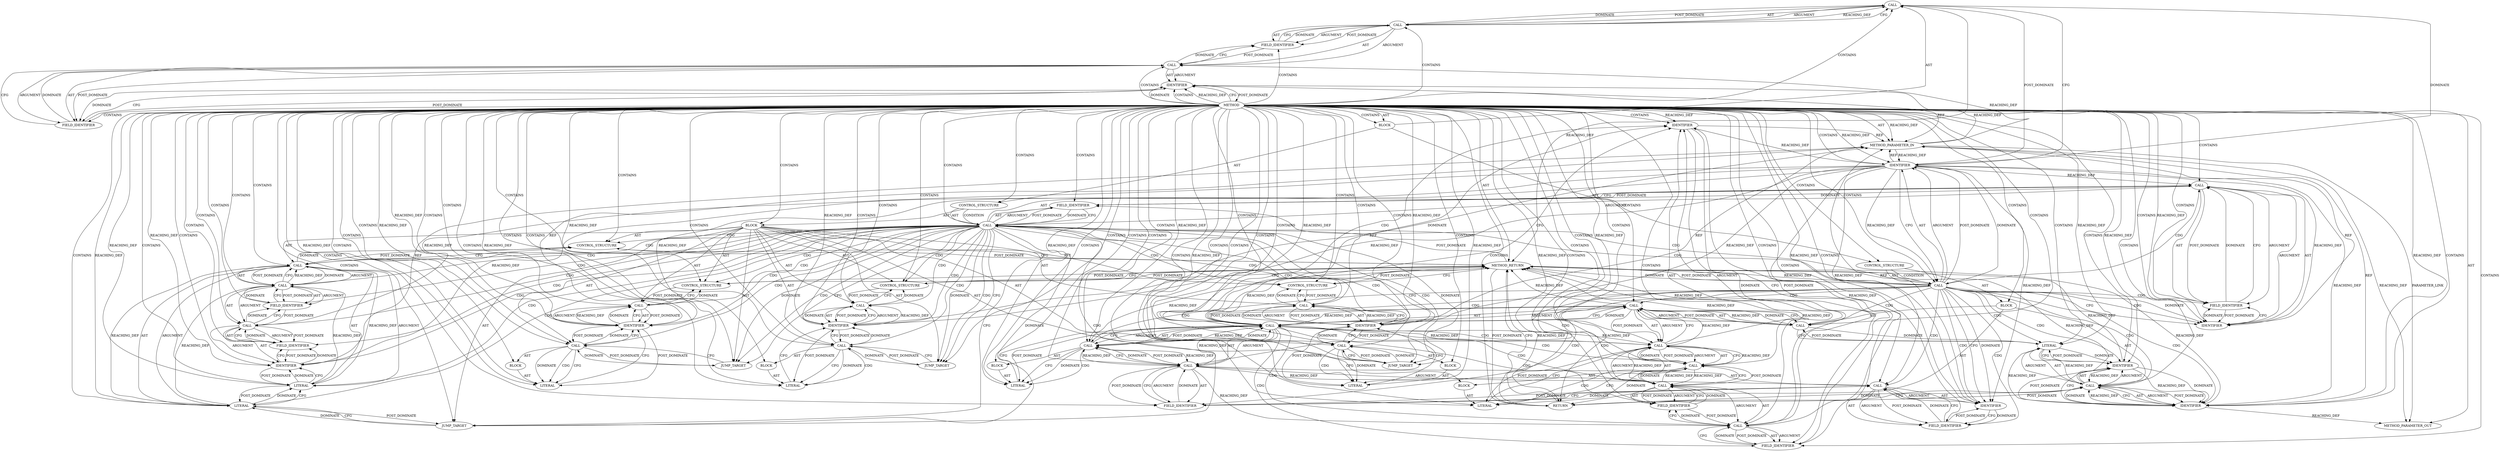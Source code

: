 digraph {
  11152 [label=CALL ORDER=1 ARGUMENT_INDEX=-1 CODE="WARN_ON(con->v2.out_zero)" COLUMN_NUMBER=2 METHOD_FULL_NAME="WARN_ON" LINE_NUMBER=3396 TYPE_FULL_NAME="<empty>" DISPATCH_TYPE="STATIC_DISPATCH" SIGNATURE="" NAME="WARN_ON"]
  11163 [label=CALL ORDER=1 ARGUMENT_INDEX=1 CODE="con->v2.out_state != OUT_S_QUEUE_ENC_PAGE &&
			con->v2.out_state != OUT_S_FINISH_MESSAGE" COLUMN_NUMBER=11 METHOD_FULL_NAME="<operator>.logicalAnd" LINE_NUMBER=3399 TYPE_FULL_NAME="<empty>" DISPATCH_TYPE="STATIC_DISPATCH" SIGNATURE="" NAME="<operator>.logicalAnd"]
  11224 [label=CONTROL_STRUCTURE CONTROL_STRUCTURE_TYPE="BREAK" ORDER=15 PARSER_TYPE_NAME="CASTBreakStatement" ARGUMENT_INDEX=-1 CODE="break;" COLUMN_NUMBER=3 LINE_NUMBER=3417]
  11199 [label=IDENTIFIER ORDER=1 ARGUMENT_INDEX=1 CODE="con" COLUMN_NUMBER=24 LINE_NUMBER=3407 TYPE_FULL_NAME="ceph_connection*" NAME="con"]
  11155 [label=IDENTIFIER ORDER=1 ARGUMENT_INDEX=1 CODE="con" COLUMN_NUMBER=10 LINE_NUMBER=3396 TYPE_FULL_NAME="ceph_connection*" NAME="con"]
  11191 [label=FIELD_IDENTIFIER ORDER=2 ARGUMENT_INDEX=2 CODE="v2" COLUMN_NUMBER=10 LINE_NUMBER=3405 CANONICAL_NAME="v2"]
  11154 [label=CALL ORDER=1 ARGUMENT_INDEX=1 CODE="con->v2" COLUMN_NUMBER=10 METHOD_FULL_NAME="<operator>.indirectFieldAccess" LINE_NUMBER=3396 TYPE_FULL_NAME="<empty>" DISPATCH_TYPE="STATIC_DISPATCH" SIGNATURE="" NAME="<operator>.indirectFieldAccess"]
  11193 [label=BLOCK ORDER=2 ARGUMENT_INDEX=-1 CODE="{
	case OUT_S_QUEUE_DATA:
		revoke_at_queue_data(con);
		break;
	case OUT_S_QUEUE_DATA_CONT:
		revoke_at_queue_data_cont(con);
		break;
	case OUT_S_FINISH_MESSAGE:
		revoke_at_finish_message(con);
		break;
	default:
		WARN(1, \"bad out_state %d\", con->v2.out_state);
		break;
	}" COLUMN_NUMBER=29 LINE_NUMBER=3405 TYPE_FULL_NAME="void"]
  11164 [label=CALL ORDER=1 ARGUMENT_INDEX=1 CODE="con->v2.out_state != OUT_S_QUEUE_ENC_PAGE" COLUMN_NUMBER=11 METHOD_FULL_NAME="<operator>.notEquals" LINE_NUMBER=3399 TYPE_FULL_NAME="<empty>" DISPATCH_TYPE="STATIC_DISPATCH" SIGNATURE="" NAME="<operator>.notEquals"]
  11181 [label=LITERAL ORDER=1 ARGUMENT_INDEX=1 CODE="5" COLUMN_NUMBER=25 LINE_NUMBER=3400 TYPE_FULL_NAME="int"]
  11178 [label=FIELD_IDENTIFIER ORDER=2 ARGUMENT_INDEX=2 CODE="out_state" COLUMN_NUMBER=4 LINE_NUMBER=3400 CANONICAL_NAME="out_state"]
  11151 [label=BLOCK ORDER=2 ARGUMENT_INDEX=-1 CODE="{
	WARN_ON(con->v2.out_zero);

	if (con_secure(con)) {
		WARN_ON(con->v2.out_state != OUT_S_QUEUE_ENC_PAGE &&
			con->v2.out_state != OUT_S_FINISH_MESSAGE);
		dout(\"%s con %p secure - noop\\n\", __func__, con);
		return;
	}

	switch (con->v2.out_state) {
	case OUT_S_QUEUE_DATA:
		revoke_at_queue_data(con);
		break;
	case OUT_S_QUEUE_DATA_CONT:
		revoke_at_queue_data_cont(con);
		break;
	case OUT_S_FINISH_MESSAGE:
		revoke_at_finish_message(con);
		break;
	default:
		WARN(1, \"bad out_state %d\", con->v2.out_state);
		break;
	}
}" COLUMN_NUMBER=1 LINE_NUMBER=3395 TYPE_FULL_NAME="void"]
  11184 [label=IDENTIFIER ORDER=2 ARGUMENT_INDEX=2 CODE="__func__" COLUMN_NUMBER=37 LINE_NUMBER=3401 TYPE_FULL_NAME="ANY" NAME="__func__"]
  11190 [label=IDENTIFIER ORDER=1 ARGUMENT_INDEX=1 CODE="con" COLUMN_NUMBER=10 LINE_NUMBER=3405 TYPE_FULL_NAME="ceph_connection*" NAME="con"]
  11149 [label=METHOD COLUMN_NUMBER=1 LINE_NUMBER=3394 COLUMN_NUMBER_END=31 IS_EXTERNAL=false SIGNATURE="void ceph_con_v2_revoke (ceph_connection*)" NAME="ceph_con_v2_revoke" AST_PARENT_TYPE="TYPE_DECL" AST_PARENT_FULL_NAME="file_code_old-a282a2f-decode_preamble-523.c:<global>" ORDER=127 CODE="void ceph_con_v2_revoke(struct ceph_connection *con)
{
	WARN_ON(con->v2.out_zero);

	if (con_secure(con)) {
		WARN_ON(con->v2.out_state != OUT_S_QUEUE_ENC_PAGE &&
			con->v2.out_state != OUT_S_FINISH_MESSAGE);
		dout(\"%s con %p secure - noop\\n\", __func__, con);
		return;
	}

	switch (con->v2.out_state) {
	case OUT_S_QUEUE_DATA:
		revoke_at_queue_data(con);
		break;
	case OUT_S_QUEUE_DATA_CONT:
		revoke_at_queue_data_cont(con);
		break;
	case OUT_S_FINISH_MESSAGE:
		revoke_at_finish_message(con);
		break;
	default:
		WARN(1, \"bad out_state %d\", con->v2.out_state);
		break;
	}
}" FULL_NAME="ceph_con_v2_revoke" LINE_NUMBER_END=3399 FILENAME="file_code_old-a282a2f-decode_preamble-523.c"]
  11183 [label=LITERAL ORDER=1 ARGUMENT_INDEX=1 CODE="\"%s con %p secure - noop\\n\"" COLUMN_NUMBER=8 LINE_NUMBER=3401 TYPE_FULL_NAME="char"]
  11185 [label=IDENTIFIER ORDER=3 ARGUMENT_INDEX=3 CODE="con" COLUMN_NUMBER=47 LINE_NUMBER=3401 TYPE_FULL_NAME="ceph_connection*" NAME="con"]
  11153 [label=CALL ORDER=1 ARGUMENT_INDEX=1 CODE="con->v2.out_zero" COLUMN_NUMBER=10 METHOD_FULL_NAME="<operator>.fieldAccess" LINE_NUMBER=3396 TYPE_FULL_NAME="<empty>" DISPATCH_TYPE="STATIC_DISPATCH" SIGNATURE="" NAME="<operator>.fieldAccess"]
  11192 [label=FIELD_IDENTIFIER ORDER=2 ARGUMENT_INDEX=2 CODE="out_state" COLUMN_NUMBER=10 LINE_NUMBER=3405 CANONICAL_NAME="out_state"]
  11208 [label=JUMP_TARGET ORDER=9 PARSER_TYPE_NAME="CASTCaseStatement" ARGUMENT_INDEX=-1 CODE="case OUT_S_FINISH_MESSAGE:" COLUMN_NUMBER=2 LINE_NUMBER=3412 NAME="case"]
  11158 [label=CONTROL_STRUCTURE CONTROL_STRUCTURE_TYPE="IF" ORDER=2 PARSER_TYPE_NAME="CASTIfStatement" ARGUMENT_INDEX=-1 CODE="if (con_secure(con))" COLUMN_NUMBER=2 LINE_NUMBER=3398]
  11223 [label=FIELD_IDENTIFIER ORDER=2 ARGUMENT_INDEX=2 CODE="out_state" COLUMN_NUMBER=31 LINE_NUMBER=3416 CANONICAL_NAME="out_state"]
  11204 [label=LITERAL ORDER=1 ARGUMENT_INDEX=1 CODE="2" COLUMN_NUMBER=7 LINE_NUMBER=3409 TYPE_FULL_NAME="int"]
  11167 [label=IDENTIFIER ORDER=1 ARGUMENT_INDEX=1 CODE="con" COLUMN_NUMBER=11 LINE_NUMBER=3399 TYPE_FULL_NAME="ceph_connection*" NAME="con"]
  13233 [label=METHOD_PARAMETER_OUT ORDER=1 CODE="struct ceph_connection *con" IS_VARIADIC=false COLUMN_NUMBER=25 LINE_NUMBER=3394 TYPE_FULL_NAME="ceph_connection*" EVALUATION_STRATEGY="BY_VALUE" INDEX=1 NAME="con"]
  11175 [label=CALL ORDER=1 ARGUMENT_INDEX=1 CODE="con->v2" COLUMN_NUMBER=4 METHOD_FULL_NAME="<operator>.indirectFieldAccess" LINE_NUMBER=3400 TYPE_FULL_NAME="<empty>" DISPATCH_TYPE="STATIC_DISPATCH" SIGNATURE="" NAME="<operator>.indirectFieldAccess"]
  11174 [label=CALL ORDER=1 ARGUMENT_INDEX=1 CODE="con->v2.out_state" COLUMN_NUMBER=4 METHOD_FULL_NAME="<operator>.fieldAccess" LINE_NUMBER=3400 TYPE_FULL_NAME="<empty>" DISPATCH_TYPE="STATIC_DISPATCH" SIGNATURE="" NAME="<operator>.fieldAccess"]
  11221 [label=IDENTIFIER ORDER=1 ARGUMENT_INDEX=1 CODE="con" COLUMN_NUMBER=31 LINE_NUMBER=3416 TYPE_FULL_NAME="ceph_connection*" NAME="con"]
  11195 [label=CALL ORDER=2 ARGUMENT_INDEX=-1 CODE="OUT_S_QUEUE_DATA" COLUMN_NUMBER=7 METHOD_FULL_NAME="file_code_old-a282a2f-decode_preamble-523.c:64:64:OUT_S_QUEUE_DATA:0" LINE_NUMBER=3406 TYPE_FULL_NAME="int" DISPATCH_TYPE="INLINED" SIGNATURE="" NAME="OUT_S_QUEUE_DATA"]
  11172 [label=LITERAL ORDER=1 ARGUMENT_INDEX=1 CODE="3" COLUMN_NUMBER=32 LINE_NUMBER=3399 TYPE_FULL_NAME="int"]
  11220 [label=CALL ORDER=1 ARGUMENT_INDEX=1 CODE="con->v2" COLUMN_NUMBER=31 METHOD_FULL_NAME="<operator>.indirectFieldAccess" LINE_NUMBER=3416 TYPE_FULL_NAME="<empty>" DISPATCH_TYPE="STATIC_DISPATCH" SIGNATURE="" NAME="<operator>.indirectFieldAccess"]
  11216 [label=CALL ORDER=14 ARGUMENT_INDEX=-1 CODE="WARN(1, \"bad out_state %d\", con->v2.out_state)" COLUMN_NUMBER=3 METHOD_FULL_NAME="WARN" LINE_NUMBER=3416 TYPE_FULL_NAME="<empty>" DISPATCH_TYPE="STATIC_DISPATCH" SIGNATURE="" NAME="WARN"]
  11150 [label=METHOD_PARAMETER_IN ORDER=1 CODE="struct ceph_connection *con" IS_VARIADIC=false COLUMN_NUMBER=25 LINE_NUMBER=3394 TYPE_FULL_NAME="ceph_connection*" EVALUATION_STRATEGY="BY_VALUE" INDEX=1 NAME="con"]
  11180 [label=BLOCK ORDER=1 ARGUMENT_INDEX=1 CODE="<empty>" TYPE_FULL_NAME="void"]
  11212 [label=CALL ORDER=11 ARGUMENT_INDEX=-1 CODE="revoke_at_finish_message(con)" COLUMN_NUMBER=3 METHOD_FULL_NAME="revoke_at_finish_message" LINE_NUMBER=3413 TYPE_FULL_NAME="<empty>" DISPATCH_TYPE="STATIC_DISPATCH" SIGNATURE="" NAME="revoke_at_finish_message"]
  11218 [label=LITERAL ORDER=2 ARGUMENT_INDEX=2 CODE="\"bad out_state %d\"" COLUMN_NUMBER=11 LINE_NUMBER=3416 TYPE_FULL_NAME="char"]
  11161 [label=BLOCK ORDER=2 ARGUMENT_INDEX=-1 CODE="{
		WARN_ON(con->v2.out_state != OUT_S_QUEUE_ENC_PAGE &&
			con->v2.out_state != OUT_S_FINISH_MESSAGE);
		dout(\"%s con %p secure - noop\\n\", __func__, con);
		return;
	}" COLUMN_NUMBER=23 LINE_NUMBER=3398 TYPE_FULL_NAME="void"]
  11214 [label=CONTROL_STRUCTURE CONTROL_STRUCTURE_TYPE="BREAK" ORDER=12 PARSER_TYPE_NAME="CASTBreakStatement" ARGUMENT_INDEX=-1 CODE="break;" COLUMN_NUMBER=3 LINE_NUMBER=3414]
  11156 [label=FIELD_IDENTIFIER ORDER=2 ARGUMENT_INDEX=2 CODE="v2" COLUMN_NUMBER=10 LINE_NUMBER=3396 CANONICAL_NAME="v2"]
  11182 [label=CALL ORDER=2 ARGUMENT_INDEX=-1 CODE="dout(\"%s con %p secure - noop\\n\", __func__, con)" COLUMN_NUMBER=3 METHOD_FULL_NAME="dout" LINE_NUMBER=3401 TYPE_FULL_NAME="<empty>" DISPATCH_TYPE="STATIC_DISPATCH" SIGNATURE="" NAME="dout"]
  11201 [label=JUMP_TARGET ORDER=5 PARSER_TYPE_NAME="CASTCaseStatement" ARGUMENT_INDEX=-1 CODE="case OUT_S_QUEUE_DATA_CONT:" COLUMN_NUMBER=2 LINE_NUMBER=3409 NAME="case"]
  11188 [label=CALL ORDER=1 ARGUMENT_INDEX=-1 CODE="con->v2.out_state" COLUMN_NUMBER=10 METHOD_FULL_NAME="<operator>.fieldAccess" LINE_NUMBER=3405 TYPE_FULL_NAME="<empty>" DISPATCH_TYPE="STATIC_DISPATCH" SIGNATURE="" NAME="<operator>.fieldAccess"]
  11157 [label=FIELD_IDENTIFIER ORDER=2 ARGUMENT_INDEX=2 CODE="out_zero" COLUMN_NUMBER=10 LINE_NUMBER=3396 CANONICAL_NAME="out_zero"]
  11169 [label=FIELD_IDENTIFIER ORDER=2 ARGUMENT_INDEX=2 CODE="out_state" COLUMN_NUMBER=11 LINE_NUMBER=3399 CANONICAL_NAME="out_state"]
  11177 [label=FIELD_IDENTIFIER ORDER=2 ARGUMENT_INDEX=2 CODE="v2" COLUMN_NUMBER=4 LINE_NUMBER=3400 CANONICAL_NAME="v2"]
  11200 [label=CONTROL_STRUCTURE CONTROL_STRUCTURE_TYPE="BREAK" ORDER=4 PARSER_TYPE_NAME="CASTBreakStatement" ARGUMENT_INDEX=-1 CODE="break;" COLUMN_NUMBER=3 LINE_NUMBER=3408]
  11197 [label=LITERAL ORDER=1 ARGUMENT_INDEX=1 CODE="1" COLUMN_NUMBER=7 LINE_NUMBER=3406 TYPE_FULL_NAME="int"]
  11168 [label=FIELD_IDENTIFIER ORDER=2 ARGUMENT_INDEX=2 CODE="v2" COLUMN_NUMBER=11 LINE_NUMBER=3399 CANONICAL_NAME="v2"]
  11187 [label=CONTROL_STRUCTURE CONTROL_STRUCTURE_TYPE="SWITCH" ORDER=3 PARSER_TYPE_NAME="CASTSwitchStatement" ARGUMENT_INDEX=-1 CODE="switch(con->v2.out_state)" COLUMN_NUMBER=2 LINE_NUMBER=3405]
  11186 [label=RETURN ORDER=3 ARGUMENT_INDEX=-1 CODE="return;" COLUMN_NUMBER=3 LINE_NUMBER=3402]
  11160 [label=IDENTIFIER ORDER=1 ARGUMENT_INDEX=1 CODE="con" COLUMN_NUMBER=17 LINE_NUMBER=3398 TYPE_FULL_NAME="ceph_connection*" NAME="con"]
  11217 [label=LITERAL ORDER=1 ARGUMENT_INDEX=1 CODE="1" COLUMN_NUMBER=8 LINE_NUMBER=3416 TYPE_FULL_NAME="int"]
  11207 [label=CONTROL_STRUCTURE CONTROL_STRUCTURE_TYPE="BREAK" ORDER=8 PARSER_TYPE_NAME="CASTBreakStatement" ARGUMENT_INDEX=-1 CODE="break;" COLUMN_NUMBER=3 LINE_NUMBER=3411]
  11194 [label=JUMP_TARGET ORDER=1 PARSER_TYPE_NAME="CASTCaseStatement" ARGUMENT_INDEX=-1 CODE="case OUT_S_QUEUE_DATA:" COLUMN_NUMBER=2 LINE_NUMBER=3406 NAME="case"]
  11205 [label=CALL ORDER=7 ARGUMENT_INDEX=-1 CODE="revoke_at_queue_data_cont(con)" COLUMN_NUMBER=3 METHOD_FULL_NAME="revoke_at_queue_data_cont" LINE_NUMBER=3410 TYPE_FULL_NAME="<empty>" DISPATCH_TYPE="STATIC_DISPATCH" SIGNATURE="" NAME="revoke_at_queue_data_cont"]
  11159 [label=CALL ORDER=1 ARGUMENT_INDEX=-1 CODE="con_secure(con)" COLUMN_NUMBER=6 METHOD_FULL_NAME="con_secure" LINE_NUMBER=3398 TYPE_FULL_NAME="<empty>" DISPATCH_TYPE="STATIC_DISPATCH" SIGNATURE="" NAME="con_secure"]
  11198 [label=CALL ORDER=3 ARGUMENT_INDEX=-1 CODE="revoke_at_queue_data(con)" COLUMN_NUMBER=3 METHOD_FULL_NAME="revoke_at_queue_data" LINE_NUMBER=3407 TYPE_FULL_NAME="<empty>" DISPATCH_TYPE="STATIC_DISPATCH" SIGNATURE="" NAME="revoke_at_queue_data"]
  11170 [label=CALL ORDER=2 ARGUMENT_INDEX=2 CODE="OUT_S_QUEUE_ENC_PAGE" COLUMN_NUMBER=32 METHOD_FULL_NAME="file_code_old-a282a2f-decode_preamble-523.c:66:66:OUT_S_QUEUE_ENC_PAGE:0" LINE_NUMBER=3399 TYPE_FULL_NAME="int" DISPATCH_TYPE="INLINED" SIGNATURE="" NAME="OUT_S_QUEUE_ENC_PAGE"]
  11171 [label=BLOCK ORDER=1 ARGUMENT_INDEX=1 CODE="<empty>" TYPE_FULL_NAME="void"]
  11213 [label=IDENTIFIER ORDER=1 ARGUMENT_INDEX=1 CODE="con" COLUMN_NUMBER=28 LINE_NUMBER=3413 TYPE_FULL_NAME="ceph_connection*" NAME="con"]
  11211 [label=LITERAL ORDER=1 ARGUMENT_INDEX=1 CODE="5" COLUMN_NUMBER=7 LINE_NUMBER=3412 TYPE_FULL_NAME="int"]
  11202 [label=CALL ORDER=6 ARGUMENT_INDEX=-1 CODE="OUT_S_QUEUE_DATA_CONT" COLUMN_NUMBER=7 METHOD_FULL_NAME="file_code_old-a282a2f-decode_preamble-523.c:65:65:OUT_S_QUEUE_DATA_CONT:0" LINE_NUMBER=3409 TYPE_FULL_NAME="int" DISPATCH_TYPE="INLINED" SIGNATURE="" NAME="OUT_S_QUEUE_DATA_CONT"]
  11215 [label=JUMP_TARGET ORDER=13 PARSER_TYPE_NAME="CASTDefaultStatement" ARGUMENT_INDEX=-1 CODE="default:" COLUMN_NUMBER=2 LINE_NUMBER=3415 NAME="default"]
  11166 [label=CALL ORDER=1 ARGUMENT_INDEX=1 CODE="con->v2" COLUMN_NUMBER=11 METHOD_FULL_NAME="<operator>.indirectFieldAccess" LINE_NUMBER=3399 TYPE_FULL_NAME="<empty>" DISPATCH_TYPE="STATIC_DISPATCH" SIGNATURE="" NAME="<operator>.indirectFieldAccess"]
  11165 [label=CALL ORDER=1 ARGUMENT_INDEX=1 CODE="con->v2.out_state" COLUMN_NUMBER=11 METHOD_FULL_NAME="<operator>.fieldAccess" LINE_NUMBER=3399 TYPE_FULL_NAME="<empty>" DISPATCH_TYPE="STATIC_DISPATCH" SIGNATURE="" NAME="<operator>.fieldAccess"]
  11222 [label=FIELD_IDENTIFIER ORDER=2 ARGUMENT_INDEX=2 CODE="v2" COLUMN_NUMBER=31 LINE_NUMBER=3416 CANONICAL_NAME="v2"]
  11203 [label=BLOCK ORDER=1 ARGUMENT_INDEX=1 CODE="<empty>" TYPE_FULL_NAME="void"]
  11196 [label=BLOCK ORDER=1 ARGUMENT_INDEX=1 CODE="<empty>" TYPE_FULL_NAME="void"]
  11209 [label=CALL ORDER=10 ARGUMENT_INDEX=-1 CODE="OUT_S_FINISH_MESSAGE" COLUMN_NUMBER=7 METHOD_FULL_NAME="file_code_old-a282a2f-decode_preamble-523.c:68:68:OUT_S_FINISH_MESSAGE:0" LINE_NUMBER=3412 TYPE_FULL_NAME="int" DISPATCH_TYPE="INLINED" SIGNATURE="" NAME="OUT_S_FINISH_MESSAGE"]
  11162 [label=CALL ORDER=1 ARGUMENT_INDEX=-1 CODE="WARN_ON(con->v2.out_state != OUT_S_QUEUE_ENC_PAGE &&
			con->v2.out_state != OUT_S_FINISH_MESSAGE)" COLUMN_NUMBER=3 METHOD_FULL_NAME="WARN_ON" LINE_NUMBER=3399 TYPE_FULL_NAME="<empty>" DISPATCH_TYPE="STATIC_DISPATCH" SIGNATURE="" NAME="WARN_ON"]
  11210 [label=BLOCK ORDER=1 ARGUMENT_INDEX=1 CODE="<empty>" TYPE_FULL_NAME="void"]
  11206 [label=IDENTIFIER ORDER=1 ARGUMENT_INDEX=1 CODE="con" COLUMN_NUMBER=29 LINE_NUMBER=3410 TYPE_FULL_NAME="ceph_connection*" NAME="con"]
  11179 [label=CALL ORDER=2 ARGUMENT_INDEX=2 CODE="OUT_S_FINISH_MESSAGE" COLUMN_NUMBER=25 METHOD_FULL_NAME="file_code_old-a282a2f-decode_preamble-523.c:68:68:OUT_S_FINISH_MESSAGE:0" LINE_NUMBER=3400 TYPE_FULL_NAME="int" DISPATCH_TYPE="INLINED" SIGNATURE="" NAME="OUT_S_FINISH_MESSAGE"]
  11219 [label=CALL ORDER=3 ARGUMENT_INDEX=3 CODE="con->v2.out_state" COLUMN_NUMBER=31 METHOD_FULL_NAME="<operator>.fieldAccess" LINE_NUMBER=3416 TYPE_FULL_NAME="<empty>" DISPATCH_TYPE="STATIC_DISPATCH" SIGNATURE="" NAME="<operator>.fieldAccess"]
  11189 [label=CALL ORDER=1 ARGUMENT_INDEX=1 CODE="con->v2" COLUMN_NUMBER=10 METHOD_FULL_NAME="<operator>.indirectFieldAccess" LINE_NUMBER=3405 TYPE_FULL_NAME="<empty>" DISPATCH_TYPE="STATIC_DISPATCH" SIGNATURE="" NAME="<operator>.indirectFieldAccess"]
  11225 [label=METHOD_RETURN ORDER=3 CODE="RET" COLUMN_NUMBER=1 LINE_NUMBER=3394 TYPE_FULL_NAME="void" EVALUATION_STRATEGY="BY_VALUE"]
  11173 [label=CALL ORDER=2 ARGUMENT_INDEX=2 CODE="con->v2.out_state != OUT_S_FINISH_MESSAGE" COLUMN_NUMBER=4 METHOD_FULL_NAME="<operator>.notEquals" LINE_NUMBER=3400 TYPE_FULL_NAME="<empty>" DISPATCH_TYPE="STATIC_DISPATCH" SIGNATURE="" NAME="<operator>.notEquals"]
  11176 [label=IDENTIFIER ORDER=1 ARGUMENT_INDEX=1 CODE="con" COLUMN_NUMBER=4 LINE_NUMBER=3400 TYPE_FULL_NAME="ceph_connection*" NAME="con"]
  11149 -> 11224 [label=CONTAINS ]
  11149 -> 11209 [label=REACHING_DEF VARIABLE=""]
  11214 -> 11212 [label=POST_DOMINATE ]
  11193 -> 11194 [label=AST ]
  11206 -> 11204 [label=POST_DOMINATE ]
  11174 -> 11178 [label=ARGUMENT ]
  11149 -> 11207 [label=CONTAINS ]
  11222 -> 11220 [label=CFG ]
  11225 -> 11186 [label=POST_DOMINATE ]
  11188 -> 11202 [label=CDG ]
  11164 -> 11165 [label=AST ]
  11159 -> 11169 [label=CDG ]
  11195 -> 11199 [label=DOMINATE ]
  11149 -> 11184 [label=REACHING_DEF VARIABLE=""]
  11149 -> 11211 [label=CONTAINS ]
  11159 -> 11160 [label=AST ]
  11166 -> 11168 [label=POST_DOMINATE ]
  11163 -> 11173 [label=POST_DOMINATE ]
  11202 -> 11203 [label=AST ]
  11150 -> 11155 [label=REACHING_DEF VARIABLE="con"]
  11212 -> 11214 [label=CFG ]
  11183 -> 11162 [label=POST_DOMINATE ]
  11149 -> 11208 [label=CONTAINS ]
  11149 -> 11172 [label=CONTAINS ]
  11149 -> 11189 [label=CONTAINS ]
  11151 -> 11152 [label=AST ]
  11219 -> 11220 [label=AST ]
  11182 -> 11185 [label=POST_DOMINATE ]
  11149 -> 11186 [label=REACHING_DEF VARIABLE=""]
  11149 -> 11167 [label=CONTAINS ]
  11199 -> 11197 [label=POST_DOMINATE ]
  11216 -> 11219 [label=ARGUMENT ]
  11159 -> 11191 [label=CDG ]
  11149 -> 11150 [label=AST ]
  11149 -> 11166 [label=CONTAINS ]
  11149 -> 11188 [label=CONTAINS ]
  11187 -> 11188 [label=AST ]
  11174 -> 11178 [label=AST ]
  11185 -> 11182 [label=DOMINATE ]
  11198 -> 11199 [label=AST ]
  11188 -> 11200 [label=CDG ]
  11179 -> 11181 [label=CDG ]
  11179 -> 11173 [label=CFG ]
  11179 -> 11180 [label=AST ]
  11182 -> 11184 [label=ARGUMENT ]
  11182 -> 11183 [label=ARGUMENT ]
  11202 -> 11204 [label=CFG ]
  11164 -> 11177 [label=CDG ]
  11163 -> 11162 [label=REACHING_DEF VARIABLE="con->v2.out_state != OUT_S_QUEUE_ENC_PAGE &&
			con->v2.out_state != OUT_S_FINISH_MESSAGE"]
  11188 -> 11208 [label=DOMINATE ]
  11162 -> 11183 [label=CFG ]
  11178 -> 11174 [label=CFG ]
  11173 -> 11163 [label=REACHING_DEF VARIABLE="con->v2.out_state != OUT_S_FINISH_MESSAGE"]
  11196 -> 11197 [label=AST ]
  11153 -> 11157 [label=ARGUMENT ]
  11209 -> 11213 [label=DOMINATE ]
  11149 -> 11190 [label=REACHING_DEF VARIABLE=""]
  11206 -> 11202 [label=POST_DOMINATE ]
  11164 -> 11176 [label=DOMINATE ]
  11173 -> 11174 [label=ARGUMENT ]
  11213 -> 11150 [label=REF ]
  11155 -> 11156 [label=DOMINATE ]
  11186 -> 11225 [label=REACHING_DEF VARIABLE="<RET>"]
  11150 -> 13233 [label=REACHING_DEF VARIABLE="con"]
  11174 -> 11175 [label=AST ]
  11220 -> 11223 [label=CFG ]
  11170 -> 11171 [label=AST ]
  11189 -> 11190 [label=ARGUMENT ]
  11152 -> 11160 [label=CFG ]
  11182 -> 11185 [label=AST ]
  11149 -> 11200 [label=CONTAINS ]
  11176 -> 11150 [label=REF ]
  11149 -> 11191 [label=CONTAINS ]
  11193 -> 11205 [label=AST ]
  11213 -> 11212 [label=REACHING_DEF VARIABLE="con"]
  11165 -> 11170 [label=REACHING_DEF VARIABLE="con->v2.out_state"]
  11164 -> 11176 [label=CDG ]
  11165 -> 11164 [label=REACHING_DEF VARIABLE="con->v2.out_state"]
  11149 -> 11170 [label=REACHING_DEF VARIABLE=""]
  11149 -> 11213 [label=REACHING_DEF VARIABLE=""]
  11149 -> 11210 [label=CONTAINS ]
  11173 -> 11179 [label=POST_DOMINATE ]
  11149 -> 11182 [label=CONTAINS ]
  11149 -> 11168 [label=CONTAINS ]
  11199 -> 11198 [label=REACHING_DEF VARIABLE="con"]
  11223 -> 11219 [label=DOMINATE ]
  11166 -> 11167 [label=AST ]
  11197 -> 11199 [label=CFG ]
  11163 -> 11162 [label=DOMINATE ]
  11160 -> 11213 [label=REACHING_DEF VARIABLE="con"]
  11193 -> 11214 [label=AST ]
  11149 -> 11206 [label=CONTAINS ]
  11205 -> 11207 [label=DOMINATE ]
  11189 -> 11192 [label=DOMINATE ]
  11174 -> 11178 [label=POST_DOMINATE ]
  11149 -> 11199 [label=CONTAINS ]
  11165 -> 11175 [label=REACHING_DEF VARIABLE="con->v2.out_state"]
  11212 -> 11214 [label=DOMINATE ]
  11172 -> 11164 [label=CFG ]
  11219 -> 11220 [label=ARGUMENT ]
  11189 -> 11190 [label=AST ]
  11174 -> 11173 [label=REACHING_DEF VARIABLE="con->v2.out_state"]
  11217 -> 11218 [label=DOMINATE ]
  11149 -> 11177 [label=CONTAINS ]
  11149 -> 11183 [label=CONTAINS ]
  11179 -> 11173 [label=REACHING_DEF VARIABLE="OUT_S_FINISH_MESSAGE"]
  11205 -> 11206 [label=AST ]
  11164 -> 11163 [label=CFG ]
  11149 -> 11186 [label=CONTAINS ]
  11149 -> 11222 [label=CONTAINS ]
  11159 -> 11160 [label=ARGUMENT ]
  11149 -> 11194 [label=CONTAINS ]
  11219 -> 11216 [label=CFG ]
  11150 -> 11154 [label=REACHING_DEF VARIABLE="con"]
  11193 -> 11216 [label=AST ]
  11188 -> 11198 [label=CDG ]
  11173 -> 11225 [label=REACHING_DEF VARIABLE="con->v2.out_state != OUT_S_FINISH_MESSAGE"]
  11149 -> 11152 [label=CONTAINS ]
  11188 -> 11207 [label=CDG ]
  11152 -> 11225 [label=REACHING_DEF VARIABLE="WARN_ON(con->v2.out_zero)"]
  11193 -> 11200 [label=AST ]
  11195 -> 11197 [label=CFG ]
  11154 -> 11156 [label=POST_DOMINATE ]
  11170 -> 11172 [label=CFG ]
  11222 -> 11221 [label=POST_DOMINATE ]
  11170 -> 11165 [label=POST_DOMINATE ]
  11160 -> 11176 [label=REACHING_DEF VARIABLE="con"]
  11164 -> 11170 [label=ARGUMENT ]
  11149 -> 11216 [label=CONTAINS ]
  11188 -> 11224 [label=CDG ]
  11149 -> 11158 [label=CONTAINS ]
  11164 -> 11176 [label=CFG ]
  11149 -> 11204 [label=REACHING_DEF VARIABLE=""]
  11219 -> 11216 [label=REACHING_DEF VARIABLE="con->v2.out_state"]
  11161 -> 11186 [label=AST ]
  11225 -> 11188 [label=POST_DOMINATE ]
  11209 -> 11213 [label=CFG ]
  11159 -> 11166 [label=CDG ]
  11173 -> 11163 [label=CFG ]
  11149 -> 11160 [label=CONTAINS ]
  11199 -> 11198 [label=DOMINATE ]
  11165 -> 11170 [label=CFG ]
  11214 -> 11225 [label=CFG ]
  11149 -> 11196 [label=CONTAINS ]
  11150 -> 13233 [label=PARAMETER_LINK ]
  11202 -> 11204 [label=DOMINATE ]
  11149 -> 11197 [label=CONTAINS ]
  11188 -> 11194 [label=CFG ]
  11225 -> 11159 [label=POST_DOMINATE ]
  11184 -> 11185 [label=CFG ]
  11149 -> 11219 [label=CONTAINS ]
  11176 -> 11177 [label=CFG ]
  11162 -> 11163 [label=ARGUMENT ]
  11216 -> 11219 [label=AST ]
  11164 -> 11225 [label=REACHING_DEF VARIABLE="con->v2.out_state != OUT_S_QUEUE_ENC_PAGE"]
  11165 -> 11166 [label=ARGUMENT ]
  11149 -> 11176 [label=REACHING_DEF VARIABLE=""]
  11182 -> 11186 [label=DOMINATE ]
  11159 -> 11225 [label=DOMINATE ]
  11188 -> 11217 [label=CDG ]
  11213 -> 11212 [label=CFG ]
  11165 -> 11170 [label=DOMINATE ]
  11149 -> 11155 [label=DOMINATE ]
  11166 -> 11168 [label=AST ]
  11149 -> 11163 [label=CONTAINS ]
  11164 -> 11179 [label=CDG ]
  11164 -> 11178 [label=CDG ]
  11188 -> 11201 [label=DOMINATE ]
  11149 -> 11180 [label=CONTAINS ]
  11188 -> 11208 [label=CFG ]
  11183 -> 11184 [label=DOMINATE ]
  11173 -> 11181 [label=POST_DOMINATE ]
  11212 -> 11213 [label=ARGUMENT ]
  11225 -> 11224 [label=POST_DOMINATE ]
  11149 -> 11185 [label=REACHING_DEF VARIABLE=""]
  11162 -> 11183 [label=DOMINATE ]
  11170 -> 11172 [label=DOMINATE ]
  11153 -> 11154 [label=AST ]
  11188 -> 11201 [label=CDG ]
  11151 -> 11158 [label=AST ]
  11182 -> 11185 [label=ARGUMENT ]
  11216 -> 11219 [label=POST_DOMINATE ]
  11201 -> 11202 [label=CFG ]
  11161 -> 11182 [label=AST ]
  11149 -> 11203 [label=CONTAINS ]
  11164 -> 11173 [label=CDG ]
  11163 -> 11164 [label=POST_DOMINATE ]
  11190 -> 11191 [label=CFG ]
  11153 -> 11152 [label=REACHING_DEF VARIABLE="con->v2.out_zero"]
  11149 -> 11185 [label=CONTAINS ]
  11176 -> 11177 [label=DOMINATE ]
  11159 -> 11188 [label=CDG ]
  11182 -> 11184 [label=AST ]
  11149 -> 11164 [label=CONTAINS ]
  11149 -> 11201 [label=CONTAINS ]
  11194 -> 11195 [label=CFG ]
  11223 -> 11220 [label=POST_DOMINATE ]
  11216 -> 11218 [label=ARGUMENT ]
  11161 -> 11162 [label=AST ]
  11220 -> 11222 [label=ARGUMENT ]
  11159 -> 11192 [label=CDG ]
  11215 -> 11217 [label=DOMINATE ]
  11184 -> 11183 [label=POST_DOMINATE ]
  11193 -> 11208 [label=AST ]
  11160 -> 11190 [label=REACHING_DEF VARIABLE="con"]
  11168 -> 11167 [label=POST_DOMINATE ]
  11153 -> 11154 [label=ARGUMENT ]
  11149 -> 11193 [label=CONTAINS ]
  11160 -> 11150 [label=REF ]
  11195 -> 11194 [label=POST_DOMINATE ]
  11149 -> 11181 [label=REACHING_DEF VARIABLE=""]
  11167 -> 11150 [label=REF ]
  11149 -> 11171 [label=CONTAINS ]
  11159 -> 11190 [label=CDG ]
  11200 -> 11198 [label=POST_DOMINATE ]
  11169 -> 11166 [label=POST_DOMINATE ]
  11149 -> 11221 [label=REACHING_DEF VARIABLE=""]
  11198 -> 11200 [label=DOMINATE ]
  11160 -> 11185 [label=REACHING_DEF VARIABLE="con"]
  11188 -> 11192 [label=AST ]
  11192 -> 11188 [label=DOMINATE ]
  11206 -> 11205 [label=CFG ]
  11149 -> 11181 [label=CONTAINS ]
  11160 -> 11159 [label=REACHING_DEF VARIABLE="con"]
  11149 -> 11204 [label=CONTAINS ]
  11190 -> 11191 [label=DOMINATE ]
  11149 -> 11206 [label=REACHING_DEF VARIABLE=""]
  11188 -> 11194 [label=DOMINATE ]
  11149 -> 11184 [label=CONTAINS ]
  11208 -> 11209 [label=DOMINATE ]
  11149 -> 11218 [label=CONTAINS ]
  11159 -> 11167 [label=CDG ]
  11149 -> 11160 [label=REACHING_DEF VARIABLE=""]
  11149 -> 11150 [label=REACHING_DEF VARIABLE=""]
  11162 -> 11225 [label=REACHING_DEF VARIABLE="WARN_ON(con->v2.out_state != OUT_S_QUEUE_ENC_PAGE &&
			con->v2.out_state != OUT_S_FINISH_MESSAGE)"]
  11170 -> 11165 [label=REACHING_DEF VARIABLE="OUT_S_QUEUE_ENC_PAGE"]
  11157 -> 11153 [label=CFG ]
  11187 -> 11193 [label=AST ]
  11191 -> 11189 [label=DOMINATE ]
  11159 -> 11186 [label=CDG ]
  11159 -> 11162 [label=CDG ]
  11188 -> 11215 [label=CFG ]
  11149 -> 11156 [label=CONTAINS ]
  11173 -> 11164 [label=REACHING_DEF VARIABLE="con->v2.out_state != OUT_S_FINISH_MESSAGE"]
  11149 -> 11205 [label=CONTAINS ]
  11188 -> 11201 [label=CFG ]
  11218 -> 11219 [label=REACHING_DEF VARIABLE="\"bad out_state %d\""]
  11205 -> 11206 [label=ARGUMENT ]
  11219 -> 11223 [label=POST_DOMINATE ]
  11188 -> 11218 [label=CDG ]
  11183 -> 11185 [label=REACHING_DEF VARIABLE="\"%s con %p secure - noop\\n\""]
  11165 -> 11174 [label=REACHING_DEF VARIABLE="con->v2.out_state"]
  11216 -> 11224 [label=CFG ]
  11173 -> 11179 [label=AST ]
  11206 -> 11205 [label=REACHING_DEF VARIABLE="con"]
  11160 -> 11175 [label=REACHING_DEF VARIABLE="con"]
  11175 -> 11177 [label=POST_DOMINATE ]
  11188 -> 11206 [label=CDG ]
  11149 -> 11151 [label=CONTAINS ]
  11149 -> 11155 [label=CONTAINS ]
  11202 -> 11204 [label=CDG ]
  11188 -> 11194 [label=CDG ]
  11188 -> 11215 [label=DOMINATE ]
  11163 -> 11164 [label=AST ]
  11217 -> 11216 [label=REACHING_DEF VARIABLE="1"]
  11163 -> 11162 [label=CFG ]
  11221 -> 11218 [label=POST_DOMINATE ]
  11164 -> 11170 [label=AST ]
  11160 -> 11220 [label=REACHING_DEF VARIABLE="con"]
  11159 -> 11189 [label=CDG ]
  11209 -> 11210 [label=AST ]
  11166 -> 11169 [label=CFG ]
  11163 -> 11173 [label=AST ]
  11149 -> 11215 [label=CONTAINS ]
  11160 -> 11189 [label=REACHING_DEF VARIABLE="con"]
  11179 -> 11181 [label=CFG ]
  11198 -> 11199 [label=POST_DOMINATE ]
  11149 -> 11225 [label=AST ]
  11194 -> 11195 [label=DOMINATE ]
  11177 -> 11175 [label=CFG ]
  11178 -> 11175 [label=POST_DOMINATE ]
  11159 -> 11182 [label=CDG ]
  11213 -> 11212 [label=DOMINATE ]
  11149 -> 11162 [label=CONTAINS ]
  11212 -> 11213 [label=POST_DOMINATE ]
  11164 -> 11163 [label=REACHING_DEF VARIABLE="con->v2.out_state != OUT_S_QUEUE_ENC_PAGE"]
  11175 -> 11176 [label=AST ]
  11204 -> 11206 [label=CFG ]
  11151 -> 11187 [label=AST ]
  11171 -> 11172 [label=AST ]
  11225 -> 11200 [label=POST_DOMINATE ]
  11149 -> 11195 [label=REACHING_DEF VARIABLE=""]
  11188 -> 11208 [label=CDG ]
  11179 -> 11181 [label=DOMINATE ]
  11188 -> 11189 [label=AST ]
  11149 -> 11217 [label=REACHING_DEF VARIABLE=""]
  11195 -> 11197 [label=DOMINATE ]
  11170 -> 11172 [label=CDG ]
  11149 -> 11202 [label=REACHING_DEF VARIABLE=""]
  11221 -> 11222 [label=DOMINATE ]
  11160 -> 11167 [label=REACHING_DEF VARIABLE="con"]
  11154 -> 11155 [label=ARGUMENT ]
  11188 -> 11220 [label=CDG ]
  11193 -> 11215 [label=AST ]
  11193 -> 11201 [label=AST ]
  11202 -> 11201 [label=POST_DOMINATE ]
  11175 -> 11178 [label=CFG ]
  11150 -> 11160 [label=REACHING_DEF VARIABLE="con"]
  11157 -> 11154 [label=POST_DOMINATE ]
  11220 -> 11221 [label=ARGUMENT ]
  11206 -> 11205 [label=DOMINATE ]
  11159 -> 11183 [label=CDG ]
  11149 -> 11154 [label=CONTAINS ]
  11174 -> 11179 [label=DOMINATE ]
  11209 -> 11211 [label=CDG ]
  11218 -> 11221 [label=DOMINATE ]
  11180 -> 11181 [label=AST ]
  11209 -> 11211 [label=CFG ]
  11188 -> 11213 [label=CDG ]
  11164 -> 11163 [label=DOMINATE ]
  11149 -> 11174 [label=CONTAINS ]
  11166 -> 11168 [label=ARGUMENT ]
  11149 -> 11192 [label=CONTAINS ]
  11213 -> 11211 [label=POST_DOMINATE ]
  11149 -> 11187 [label=CONTAINS ]
  11149 -> 11223 [label=CONTAINS ]
  11220 -> 11222 [label=POST_DOMINATE ]
  11207 -> 11205 [label=POST_DOMINATE ]
  11193 -> 11207 [label=AST ]
  11149 -> 11220 [label=CONTAINS ]
  11149 -> 11178 [label=CONTAINS ]
  11182 -> 11183 [label=AST ]
  11164 -> 11174 [label=CDG ]
  11156 -> 11154 [label=DOMINATE ]
  11164 -> 11175 [label=CDG ]
  11218 -> 11221 [label=CFG ]
  11149 -> 11195 [label=CONTAINS ]
  11158 -> 11159 [label=AST ]
  11149 -> 11155 [label=REACHING_DEF VARIABLE=""]
  11193 -> 11212 [label=AST ]
  11187 -> 11188 [label=CONDITION ]
  11209 -> 11208 [label=POST_DOMINATE ]
  11212 -> 11213 [label=AST ]
  11154 -> 11157 [label=DOMINATE ]
  11149 -> 11214 [label=CONTAINS ]
  11217 -> 11215 [label=POST_DOMINATE ]
  11188 -> 11223 [label=CDG ]
  11175 -> 11176 [label=ARGUMENT ]
  11177 -> 11176 [label=POST_DOMINATE ]
  11174 -> 11179 [label=REACHING_DEF VARIABLE="con->v2.out_state"]
  11175 -> 11177 [label=AST ]
  11159 -> 11190 [label=DOMINATE ]
  11193 -> 11198 [label=AST ]
  11163 -> 11164 [label=ARGUMENT ]
  11165 -> 11166 [label=AST ]
  11160 -> 11221 [label=REACHING_DEF VARIABLE="con"]
  11160 -> 11199 [label=REACHING_DEF VARIABLE="con"]
  11149 -> 11176 [label=CONTAINS ]
  11165 -> 11169 [label=ARGUMENT ]
  11185 -> 11182 [label=REACHING_DEF VARIABLE="con"]
  11206 -> 11150 [label=REF ]
  11156 -> 11155 [label=POST_DOMINATE ]
  11149 -> 11198 [label=CONTAINS ]
  11186 -> 11182 [label=POST_DOMINATE ]
  11199 -> 11198 [label=CFG ]
  11188 -> 11192 [label=ARGUMENT ]
  11190 -> 11150 [label=REF ]
  11163 -> 11173 [label=ARGUMENT ]
  11200 -> 11225 [label=CFG ]
  11149 -> 11190 [label=CONTAINS ]
  11189 -> 11191 [label=ARGUMENT ]
  11149 -> 11218 [label=REACHING_DEF VARIABLE=""]
  11223 -> 11219 [label=CFG ]
  11177 -> 11175 [label=DOMINATE ]
  11153 -> 11152 [label=CFG ]
  11173 -> 11174 [label=AST ]
  11163 -> 11225 [label=REACHING_DEF VARIABLE="con->v2.out_state != OUT_S_QUEUE_ENC_PAGE &&
			con->v2.out_state != OUT_S_FINISH_MESSAGE"]
  11191 -> 11190 [label=POST_DOMINATE ]
  11170 -> 11164 [label=REACHING_DEF VARIABLE="OUT_S_QUEUE_ENC_PAGE"]
  11220 -> 11223 [label=DOMINATE ]
  11149 -> 11157 [label=CONTAINS ]
  11159 -> 11165 [label=CDG ]
  11220 -> 11221 [label=AST ]
  11217 -> 11219 [label=REACHING_DEF VARIABLE="1"]
  11211 -> 11213 [label=CFG ]
  11156 -> 11154 [label=CFG ]
  11149 -> 11172 [label=REACHING_DEF VARIABLE=""]
  11159 -> 11184 [label=CDG ]
  11198 -> 11200 [label=CFG ]
  11207 -> 11225 [label=CFG ]
  11188 -> 11214 [label=CDG ]
  11149 -> 11155 [label=CFG ]
  11201 -> 11202 [label=DOMINATE ]
  11210 -> 11211 [label=AST ]
  11179 -> 11225 [label=REACHING_DEF VARIABLE="OUT_S_FINISH_MESSAGE"]
  11149 -> 11175 [label=CONTAINS ]
  11175 -> 11178 [label=DOMINATE ]
  11182 -> 11225 [label=REACHING_DEF VARIABLE="dout(\"%s con %p secure - noop\\n\", __func__, con)"]
  11191 -> 11189 [label=CFG ]
  11218 -> 11217 [label=POST_DOMINATE ]
  11184 -> 11185 [label=REACHING_DEF VARIABLE="__func__"]
  11160 -> 11159 [label=DOMINATE ]
  11152 -> 11153 [label=POST_DOMINATE ]
  11162 -> 11163 [label=POST_DOMINATE ]
  11195 -> 11196 [label=AST ]
  11160 -> 11152 [label=POST_DOMINATE ]
  11149 -> 11211 [label=REACHING_DEF VARIABLE=""]
  11170 -> 11225 [label=REACHING_DEF VARIABLE="OUT_S_QUEUE_ENC_PAGE"]
  11160 -> 11166 [label=REACHING_DEF VARIABLE="con"]
  11217 -> 11218 [label=CFG ]
  11188 -> 11219 [label=CDG ]
  11203 -> 11204 [label=AST ]
  11153 -> 11152 [label=DOMINATE ]
  11168 -> 11166 [label=DOMINATE ]
  11149 -> 11213 [label=CONTAINS ]
  11152 -> 11153 [label=AST ]
  11222 -> 11220 [label=DOMINATE ]
  11181 -> 11173 [label=CFG ]
  11224 -> 11216 [label=POST_DOMINATE ]
  11169 -> 11165 [label=CFG ]
  11216 -> 11218 [label=AST ]
  11195 -> 11197 [label=CDG ]
  11192 -> 11188 [label=CFG ]
  11188 -> 11221 [label=CDG ]
  11193 -> 11202 [label=AST ]
  11179 -> 11174 [label=REACHING_DEF VARIABLE="OUT_S_FINISH_MESSAGE"]
  11193 -> 11209 [label=AST ]
  11183 -> 11184 [label=CFG ]
  11188 -> 11212 [label=CDG ]
  11219 -> 11223 [label=AST ]
  11154 -> 11155 [label=AST ]
  11209 -> 11211 [label=DOMINATE ]
  11179 -> 11174 [label=POST_DOMINATE ]
  11149 -> 11179 [label=REACHING_DEF VARIABLE=""]
  11184 -> 11185 [label=DOMINATE ]
  11149 -> 11167 [label=REACHING_DEF VARIABLE=""]
  11186 -> 11225 [label=CFG ]
  11178 -> 11174 [label=DOMINATE ]
  11149 -> 11179 [label=CONTAINS ]
  11182 -> 11186 [label=CFG ]
  11155 -> 11150 [label=REF ]
  11149 -> 11153 [label=CONTAINS ]
  11174 -> 11179 [label=CFG ]
  11188 -> 11205 [label=CDG ]
  11183 -> 11182 [label=REACHING_DEF VARIABLE="\"%s con %p secure - noop\\n\""]
  11159 -> 11225 [label=REACHING_DEF VARIABLE="con_secure(con)"]
  11153 -> 11157 [label=POST_DOMINATE ]
  11188 -> 11199 [label=CDG ]
  11215 -> 11217 [label=CFG ]
  11149 -> 11199 [label=REACHING_DEF VARIABLE=""]
  11225 -> 11214 [label=POST_DOMINATE ]
  11164 -> 11172 [label=POST_DOMINATE ]
  11154 -> 11156 [label=ARGUMENT ]
  11188 -> 11215 [label=CDG ]
  11184 -> 11225 [label=REACHING_DEF VARIABLE="__func__"]
  11216 -> 11217 [label=ARGUMENT ]
  11149 -> 13233 [label=AST ]
  11170 -> 11164 [label=DOMINATE ]
  11167 -> 11168 [label=CFG ]
  11160 -> 11206 [label=REACHING_DEF VARIABLE="con"]
  11155 -> 11156 [label=CFG ]
  11208 -> 11209 [label=CFG ]
  11205 -> 11206 [label=POST_DOMINATE ]
  11149 -> 11165 [label=CONTAINS ]
  11188 -> 11209 [label=CDG ]
  11149 -> 11151 [label=AST ]
  11149 -> 11212 [label=CONTAINS ]
  11185 -> 11182 [label=CFG ]
  11219 -> 11216 [label=DOMINATE ]
  11189 -> 11191 [label=AST ]
  11149 -> 11197 [label=REACHING_DEF VARIABLE=""]
  11159 -> 11168 [label=CDG ]
  11199 -> 11195 [label=POST_DOMINATE ]
  11205 -> 11207 [label=CFG ]
  11224 -> 11225 [label=CFG ]
  11185 -> 11150 [label=REF ]
  11179 -> 11173 [label=DOMINATE ]
  11219 -> 11223 [label=ARGUMENT ]
  11159 -> 11160 [label=POST_DOMINATE ]
  11221 -> 11150 [label=REF ]
  11216 -> 11224 [label=DOMINATE ]
  11185 -> 11225 [label=REACHING_DEF VARIABLE="con"]
  11193 -> 11195 [label=AST ]
  11164 -> 11165 [label=ARGUMENT ]
  11154 -> 11157 [label=CFG ]
  11149 -> 11170 [label=CONTAINS ]
  11188 -> 11189 [label=ARGUMENT ]
  11225 -> 11207 [label=POST_DOMINATE ]
  11158 -> 11159 [label=CONDITION ]
  11202 -> 11206 [label=DOMINATE ]
  11175 -> 11177 [label=ARGUMENT ]
  11152 -> 11153 [label=ARGUMENT ]
  11165 -> 11169 [label=AST ]
  11195 -> 11199 [label=CFG ]
  11174 -> 11175 [label=ARGUMENT ]
  11184 -> 11182 [label=REACHING_DEF VARIABLE="__func__"]
  11216 -> 11217 [label=AST ]
  11166 -> 11167 [label=ARGUMENT ]
  11154 -> 11156 [label=AST ]
  11218 -> 11216 [label=REACHING_DEF VARIABLE="\"bad out_state %d\""]
  11158 -> 11161 [label=AST ]
  11159 -> 11185 [label=CDG ]
  11188 -> 11195 [label=CDG ]
  11149 -> 11221 [label=CONTAINS ]
  11168 -> 11166 [label=CFG ]
  11185 -> 13233 [label=REACHING_DEF VARIABLE="con"]
  11149 -> 11209 [label=CONTAINS ]
  11162 -> 11163 [label=AST ]
  11193 -> 11224 [label=AST ]
  11188 -> 11192 [label=POST_DOMINATE ]
  11165 -> 11169 [label=POST_DOMINATE ]
  11149 -> 11169 [label=CONTAINS ]
  11202 -> 11206 [label=CFG ]
  11149 -> 11173 [label=CONTAINS ]
  11199 -> 11150 [label=REF ]
  11149 -> 11217 [label=CONTAINS ]
  11149 -> 11202 [label=CONTAINS ]
  11164 -> 11170 [label=POST_DOMINATE ]
  11198 -> 11199 [label=ARGUMENT ]
  11220 -> 11222 [label=AST ]
  11153 -> 11157 [label=AST ]
  11149 -> 11161 [label=CONTAINS ]
  11160 -> 11159 [label=CFG ]
  11164 -> 11173 [label=REACHING_DEF VARIABLE="con->v2.out_state != OUT_S_QUEUE_ENC_PAGE"]
  11152 -> 11160 [label=DOMINATE ]
  11159 -> 11167 [label=CFG ]
  11159 -> 11163 [label=CDG ]
  11169 -> 11165 [label=DOMINATE ]
  11167 -> 11168 [label=DOMINATE ]
  11188 -> 11222 [label=CDG ]
  11159 -> 11190 [label=CFG ]
  11149 -> 11183 [label=REACHING_DEF VARIABLE=""]
  11149 -> 11159 [label=CONTAINS ]
  11192 -> 11189 [label=POST_DOMINATE ]
  11170 -> 11164 [label=CFG ]
  11185 -> 11184 [label=POST_DOMINATE ]
  11159 -> 11164 [label=CDG ]
  11157 -> 11153 [label=DOMINATE ]
  11188 -> 11216 [label=CDG ]
  11213 -> 11209 [label=POST_DOMINATE ]
  11189 -> 11192 [label=CFG ]
  11166 -> 11169 [label=DOMINATE ]
  11155 -> 11149 [label=POST_DOMINATE ]
  11159 -> 11167 [label=DOMINATE ]
  11159 -> 11170 [label=CDG ]
  11221 -> 11222 [label=CFG ]
  11173 -> 11179 [label=ARGUMENT ]
  11189 -> 11191 [label=POST_DOMINATE ]
}

